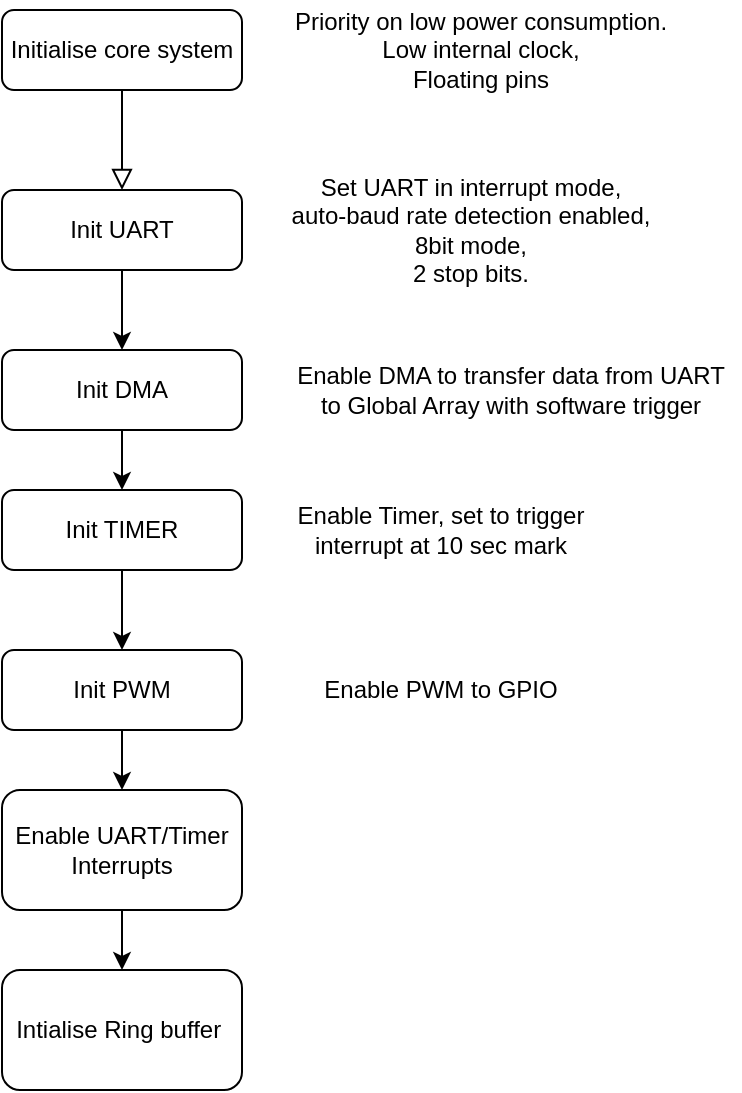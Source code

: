 <mxfile version="14.5.1" type="device" pages="3"><diagram id="C5RBs43oDa-KdzZeNtuy" name="Init"><mxGraphModel dx="782" dy="437" grid="1" gridSize="10" guides="1" tooltips="1" connect="1" arrows="1" fold="1" page="1" pageScale="1" pageWidth="827" pageHeight="1169" math="0" shadow="0"><root><mxCell id="WIyWlLk6GJQsqaUBKTNV-0"/><mxCell id="WIyWlLk6GJQsqaUBKTNV-1" parent="WIyWlLk6GJQsqaUBKTNV-0"/><mxCell id="WIyWlLk6GJQsqaUBKTNV-2" value="" style="rounded=0;html=1;jettySize=auto;orthogonalLoop=1;fontSize=11;endArrow=block;endFill=0;endSize=8;strokeWidth=1;shadow=0;labelBackgroundColor=none;edgeStyle=orthogonalEdgeStyle;" parent="WIyWlLk6GJQsqaUBKTNV-1" source="WIyWlLk6GJQsqaUBKTNV-3" edge="1"><mxGeometry relative="1" as="geometry"><mxPoint x="220" y="170" as="targetPoint"/></mxGeometry></mxCell><mxCell id="WIyWlLk6GJQsqaUBKTNV-3" value="Initialise core system" style="rounded=1;whiteSpace=wrap;html=1;fontSize=12;glass=0;strokeWidth=1;shadow=0;" parent="WIyWlLk6GJQsqaUBKTNV-1" vertex="1"><mxGeometry x="160" y="80" width="120" height="40" as="geometry"/></mxCell><mxCell id="fNFxK3prlRvdz3gn4YZW-1" value="" style="edgeStyle=orthogonalEdgeStyle;rounded=0;orthogonalLoop=1;jettySize=auto;html=1;" parent="WIyWlLk6GJQsqaUBKTNV-1" source="WIyWlLk6GJQsqaUBKTNV-7" target="WIyWlLk6GJQsqaUBKTNV-12" edge="1"><mxGeometry relative="1" as="geometry"/></mxCell><mxCell id="WIyWlLk6GJQsqaUBKTNV-7" value="Init UART" style="rounded=1;whiteSpace=wrap;html=1;fontSize=12;glass=0;strokeWidth=1;shadow=0;" parent="WIyWlLk6GJQsqaUBKTNV-1" vertex="1"><mxGeometry x="160" y="170" width="120" height="40" as="geometry"/></mxCell><mxCell id="fNFxK3prlRvdz3gn4YZW-9" value="" style="edgeStyle=orthogonalEdgeStyle;rounded=0;orthogonalLoop=1;jettySize=auto;html=1;" parent="WIyWlLk6GJQsqaUBKTNV-1" source="WIyWlLk6GJQsqaUBKTNV-11" target="fNFxK3prlRvdz3gn4YZW-8" edge="1"><mxGeometry relative="1" as="geometry"/></mxCell><mxCell id="WIyWlLk6GJQsqaUBKTNV-11" value="Init PWM" style="rounded=1;whiteSpace=wrap;html=1;fontSize=12;glass=0;strokeWidth=1;shadow=0;" parent="WIyWlLk6GJQsqaUBKTNV-1" vertex="1"><mxGeometry x="160" y="400" width="120" height="40" as="geometry"/></mxCell><mxCell id="fNFxK3prlRvdz3gn4YZW-4" value="" style="edgeStyle=orthogonalEdgeStyle;rounded=0;orthogonalLoop=1;jettySize=auto;html=1;" parent="WIyWlLk6GJQsqaUBKTNV-1" source="WIyWlLk6GJQsqaUBKTNV-12" target="fNFxK3prlRvdz3gn4YZW-3" edge="1"><mxGeometry relative="1" as="geometry"/></mxCell><mxCell id="WIyWlLk6GJQsqaUBKTNV-12" value="Init DMA" style="rounded=1;whiteSpace=wrap;html=1;fontSize=12;glass=0;strokeWidth=1;shadow=0;" parent="WIyWlLk6GJQsqaUBKTNV-1" vertex="1"><mxGeometry x="160" y="250" width="120" height="40" as="geometry"/></mxCell><mxCell id="fNFxK3prlRvdz3gn4YZW-0" value="Set UART in interrupt mode, &lt;br&gt;auto-baud rate detection enabled,&lt;br&gt;8bit mode,&lt;br&gt;2 stop bits." style="text;html=1;align=center;verticalAlign=middle;resizable=0;points=[];autosize=1;" parent="WIyWlLk6GJQsqaUBKTNV-1" vertex="1"><mxGeometry x="299" y="160" width="190" height="60" as="geometry"/></mxCell><mxCell id="fNFxK3prlRvdz3gn4YZW-2" value="Enable DMA to transfer data from UART &lt;br&gt;to Global Array with software trigger" style="text;html=1;align=center;verticalAlign=middle;resizable=0;points=[];autosize=1;" parent="WIyWlLk6GJQsqaUBKTNV-1" vertex="1"><mxGeometry x="299" y="255" width="230" height="30" as="geometry"/></mxCell><mxCell id="fNFxK3prlRvdz3gn4YZW-6" value="" style="edgeStyle=orthogonalEdgeStyle;rounded=0;orthogonalLoop=1;jettySize=auto;html=1;" parent="WIyWlLk6GJQsqaUBKTNV-1" source="fNFxK3prlRvdz3gn4YZW-3" target="WIyWlLk6GJQsqaUBKTNV-11" edge="1"><mxGeometry relative="1" as="geometry"/></mxCell><mxCell id="fNFxK3prlRvdz3gn4YZW-3" value="Init TIMER" style="rounded=1;whiteSpace=wrap;html=1;fontSize=12;glass=0;strokeWidth=1;shadow=0;" parent="WIyWlLk6GJQsqaUBKTNV-1" vertex="1"><mxGeometry x="160" y="320" width="120" height="40" as="geometry"/></mxCell><mxCell id="fNFxK3prlRvdz3gn4YZW-5" value="Enable Timer, set to trigger &lt;br&gt;interrupt at 10 sec mark" style="text;html=1;align=center;verticalAlign=middle;resizable=0;points=[];autosize=1;" parent="WIyWlLk6GJQsqaUBKTNV-1" vertex="1"><mxGeometry x="299" y="325" width="160" height="30" as="geometry"/></mxCell><mxCell id="fNFxK3prlRvdz3gn4YZW-7" value="Enable PWM to GPIO" style="text;html=1;align=center;verticalAlign=middle;resizable=0;points=[];autosize=1;" parent="WIyWlLk6GJQsqaUBKTNV-1" vertex="1"><mxGeometry x="314" y="410" width="130" height="20" as="geometry"/></mxCell><mxCell id="0LhBLO6fS6d11tV4kmb4-1" value="" style="edgeStyle=orthogonalEdgeStyle;rounded=0;orthogonalLoop=1;jettySize=auto;html=1;" parent="WIyWlLk6GJQsqaUBKTNV-1" source="fNFxK3prlRvdz3gn4YZW-8" target="0LhBLO6fS6d11tV4kmb4-0" edge="1"><mxGeometry relative="1" as="geometry"/></mxCell><mxCell id="fNFxK3prlRvdz3gn4YZW-8" value="Enable UART/Timer Interrupts" style="whiteSpace=wrap;html=1;rounded=1;shadow=0;strokeWidth=1;glass=0;" parent="WIyWlLk6GJQsqaUBKTNV-1" vertex="1"><mxGeometry x="160" y="470" width="120" height="60" as="geometry"/></mxCell><mxCell id="fNFxK3prlRvdz3gn4YZW-10" value="Priority on low power consumption.&lt;br&gt;Low internal clock,&lt;br&gt;Floating pins" style="text;html=1;align=center;verticalAlign=middle;resizable=0;points=[];autosize=1;" parent="WIyWlLk6GJQsqaUBKTNV-1" vertex="1"><mxGeometry x="299" y="75" width="200" height="50" as="geometry"/></mxCell><mxCell id="0LhBLO6fS6d11tV4kmb4-0" value="Intialise Ring buffer&amp;nbsp;" style="whiteSpace=wrap;html=1;rounded=1;shadow=0;strokeWidth=1;glass=0;" parent="WIyWlLk6GJQsqaUBKTNV-1" vertex="1"><mxGeometry x="160" y="560" width="120" height="60" as="geometry"/></mxCell></root></mxGraphModel></diagram><diagram id="z5GOvxE9oxGWejy6FZar" name="Receive Data"><mxGraphModel dx="782" dy="437" grid="1" gridSize="10" guides="1" tooltips="1" connect="1" arrows="1" fold="1" page="1" pageScale="1" pageWidth="850" pageHeight="1100" math="0" shadow="0"><root><mxCell id="PoPbTyny5GnzeyN9H5pb-0"/><mxCell id="PoPbTyny5GnzeyN9H5pb-1" parent="PoPbTyny5GnzeyN9H5pb-0"/><mxCell id="bvYtP8YUcMzV3thyIsc1-5" value="" style="edgeStyle=orthogonalEdgeStyle;rounded=0;orthogonalLoop=1;jettySize=auto;html=1;" parent="PoPbTyny5GnzeyN9H5pb-1" source="bvYtP8YUcMzV3thyIsc1-0" target="bvYtP8YUcMzV3thyIsc1-4" edge="1"><mxGeometry relative="1" as="geometry"/></mxCell><mxCell id="bvYtP8YUcMzV3thyIsc1-0" value="UART Receive Interrupt Triggered" style="rounded=1;whiteSpace=wrap;html=1;fontSize=12;glass=0;strokeWidth=1;shadow=0;" parent="PoPbTyny5GnzeyN9H5pb-1" vertex="1"><mxGeometry x="300" y="40" width="120" height="40" as="geometry"/></mxCell><mxCell id="bvYtP8YUcMzV3thyIsc1-1" value="Data arrives on bus" style="text;html=1;align=center;verticalAlign=middle;resizable=0;points=[];autosize=1;" parent="PoPbTyny5GnzeyN9H5pb-1" vertex="1"><mxGeometry x="450" y="50" width="120" height="20" as="geometry"/></mxCell><mxCell id="bvYtP8YUcMzV3thyIsc1-17" value="" style="edgeStyle=orthogonalEdgeStyle;rounded=0;orthogonalLoop=1;jettySize=auto;html=1;" parent="PoPbTyny5GnzeyN9H5pb-1" source="bvYtP8YUcMzV3thyIsc1-2" target="bvYtP8YUcMzV3thyIsc1-16" edge="1"><mxGeometry relative="1" as="geometry"/></mxCell><mxCell id="bvYtP8YUcMzV3thyIsc1-2" value="UART Receive Success Callback&amp;nbsp;" style="rounded=1;whiteSpace=wrap;html=1;fontSize=12;glass=0;strokeWidth=1;shadow=0;" parent="PoPbTyny5GnzeyN9H5pb-1" vertex="1"><mxGeometry x="300" y="210" width="120" height="40" as="geometry"/></mxCell><mxCell id="bvYtP8YUcMzV3thyIsc1-6" value="Yes" style="edgeStyle=orthogonalEdgeStyle;rounded=0;orthogonalLoop=1;jettySize=auto;html=1;" parent="PoPbTyny5GnzeyN9H5pb-1" source="bvYtP8YUcMzV3thyIsc1-4" target="bvYtP8YUcMzV3thyIsc1-2" edge="1"><mxGeometry relative="1" as="geometry"/></mxCell><mxCell id="bvYtP8YUcMzV3thyIsc1-11" value="No" style="edgeStyle=orthogonalEdgeStyle;rounded=0;orthogonalLoop=1;jettySize=auto;html=1;" parent="PoPbTyny5GnzeyN9H5pb-1" source="bvYtP8YUcMzV3thyIsc1-4" target="bvYtP8YUcMzV3thyIsc1-10" edge="1"><mxGeometry relative="1" as="geometry"/></mxCell><mxCell id="bvYtP8YUcMzV3thyIsc1-4" value="Receive success?" style="rhombus;whiteSpace=wrap;html=1;" parent="PoPbTyny5GnzeyN9H5pb-1" vertex="1"><mxGeometry x="320" y="100" width="80" height="80" as="geometry"/></mxCell><mxCell id="bvYtP8YUcMzV3thyIsc1-13" value="" style="edgeStyle=orthogonalEdgeStyle;rounded=0;orthogonalLoop=1;jettySize=auto;html=1;exitX=1;exitY=0.5;exitDx=0;exitDy=0;" parent="PoPbTyny5GnzeyN9H5pb-1" source="iotlVxkOs-c-WnsxJHn3-2" target="bvYtP8YUcMzV3thyIsc1-12" edge="1"><mxGeometry relative="1" as="geometry"/></mxCell><mxCell id="iotlVxkOs-c-WnsxJHn3-3" value="" style="edgeStyle=orthogonalEdgeStyle;rounded=0;orthogonalLoop=1;jettySize=auto;html=1;" parent="PoPbTyny5GnzeyN9H5pb-1" source="bvYtP8YUcMzV3thyIsc1-10" target="iotlVxkOs-c-WnsxJHn3-2" edge="1"><mxGeometry relative="1" as="geometry"/></mxCell><mxCell id="bvYtP8YUcMzV3thyIsc1-10" value="UART Receive Failure Callback" style="rounded=1;whiteSpace=wrap;html=1;fontSize=12;glass=0;strokeWidth=1;shadow=0;" parent="PoPbTyny5GnzeyN9H5pb-1" vertex="1"><mxGeometry x="430" y="120" width="120" height="40" as="geometry"/></mxCell><mxCell id="bvYtP8YUcMzV3thyIsc1-15" value="" style="edgeStyle=orthogonalEdgeStyle;rounded=0;orthogonalLoop=1;jettySize=auto;html=1;" parent="PoPbTyny5GnzeyN9H5pb-1" source="bvYtP8YUcMzV3thyIsc1-12" target="bvYtP8YUcMzV3thyIsc1-14" edge="1"><mxGeometry relative="1" as="geometry"/></mxCell><mxCell id="bvYtP8YUcMzV3thyIsc1-12" value="Set error code" style="rounded=1;whiteSpace=wrap;html=1;fontSize=12;glass=0;strokeWidth=1;shadow=0;" parent="PoPbTyny5GnzeyN9H5pb-1" vertex="1"><mxGeometry x="700" y="680" width="120" height="40" as="geometry"/></mxCell><mxCell id="bvYtP8YUcMzV3thyIsc1-14" value="Return 0" style="rounded=1;whiteSpace=wrap;html=1;fontSize=12;glass=0;strokeWidth=1;shadow=0;" parent="PoPbTyny5GnzeyN9H5pb-1" vertex="1"><mxGeometry x="700" y="770" width="120" height="40" as="geometry"/></mxCell><mxCell id="bvYtP8YUcMzV3thyIsc1-19" value="" style="edgeStyle=orthogonalEdgeStyle;rounded=0;orthogonalLoop=1;jettySize=auto;html=1;" parent="PoPbTyny5GnzeyN9H5pb-1" source="bvYtP8YUcMzV3thyIsc1-16" target="bvYtP8YUcMzV3thyIsc1-18" edge="1"><mxGeometry relative="1" as="geometry"/></mxCell><mxCell id="bvYtP8YUcMzV3thyIsc1-16" value="Perform CRC" style="rounded=1;whiteSpace=wrap;html=1;fontSize=12;glass=0;strokeWidth=1;shadow=0;" parent="PoPbTyny5GnzeyN9H5pb-1" vertex="1"><mxGeometry x="300" y="280" width="120" height="40" as="geometry"/></mxCell><mxCell id="bvYtP8YUcMzV3thyIsc1-21" value="No" style="edgeStyle=orthogonalEdgeStyle;rounded=0;orthogonalLoop=1;jettySize=auto;html=1;" parent="PoPbTyny5GnzeyN9H5pb-1" source="bvYtP8YUcMzV3thyIsc1-18" edge="1"><mxGeometry relative="1" as="geometry"><mxPoint x="460" y="390" as="targetPoint"/></mxGeometry></mxCell><mxCell id="bvYtP8YUcMzV3thyIsc1-29" value="Yes" style="edgeStyle=orthogonalEdgeStyle;rounded=0;orthogonalLoop=1;jettySize=auto;html=1;entryX=0.5;entryY=0;entryDx=0;entryDy=0;" parent="PoPbTyny5GnzeyN9H5pb-1" source="bvYtP8YUcMzV3thyIsc1-18" target="bvYtP8YUcMzV3thyIsc1-30" edge="1"><mxGeometry relative="1" as="geometry"><mxPoint x="360" y="460" as="targetPoint"/></mxGeometry></mxCell><mxCell id="bvYtP8YUcMzV3thyIsc1-18" value="CRC valid?" style="rhombus;whiteSpace=wrap;html=1;" parent="PoPbTyny5GnzeyN9H5pb-1" vertex="1"><mxGeometry x="320" y="350" width="80" height="80" as="geometry"/></mxCell><mxCell id="bvYtP8YUcMzV3thyIsc1-24" value="" style="edgeStyle=orthogonalEdgeStyle;rounded=0;orthogonalLoop=1;jettySize=auto;html=1;entryX=0.5;entryY=0;entryDx=0;entryDy=0;" parent="PoPbTyny5GnzeyN9H5pb-1" target="bvYtP8YUcMzV3thyIsc1-12" edge="1"><mxGeometry relative="1" as="geometry"><mxPoint x="580" y="390" as="sourcePoint"/></mxGeometry></mxCell><mxCell id="bvYtP8YUcMzV3thyIsc1-27" value="UART Transmit NACK" style="rounded=1;whiteSpace=wrap;html=1;fontSize=12;glass=0;strokeWidth=1;shadow=0;" parent="PoPbTyny5GnzeyN9H5pb-1" vertex="1"><mxGeometry x="460" y="370" width="120" height="40" as="geometry"/></mxCell><mxCell id="bvYtP8YUcMzV3thyIsc1-35" value="" style="edgeStyle=orthogonalEdgeStyle;rounded=0;orthogonalLoop=1;jettySize=auto;html=1;" parent="PoPbTyny5GnzeyN9H5pb-1" source="bvYtP8YUcMzV3thyIsc1-30" target="bvYtP8YUcMzV3thyIsc1-34" edge="1"><mxGeometry relative="1" as="geometry"/></mxCell><mxCell id="bvYtP8YUcMzV3thyIsc1-30" value="DMA Transfer to Ring Buffer" style="rounded=1;whiteSpace=wrap;html=1;fontSize=12;glass=0;strokeWidth=1;shadow=0;" parent="PoPbTyny5GnzeyN9H5pb-1" vertex="1"><mxGeometry x="300" y="470" width="120" height="40" as="geometry"/></mxCell><mxCell id="bvYtP8YUcMzV3thyIsc1-36" value="Yes" style="edgeStyle=orthogonalEdgeStyle;rounded=0;orthogonalLoop=1;jettySize=auto;html=1;entryX=0.5;entryY=0;entryDx=0;entryDy=0;" parent="PoPbTyny5GnzeyN9H5pb-1" source="bvYtP8YUcMzV3thyIsc1-34" target="bvYtP8YUcMzV3thyIsc1-40" edge="1"><mxGeometry relative="1" as="geometry"><mxPoint x="360" y="660" as="targetPoint"/></mxGeometry></mxCell><mxCell id="bvYtP8YUcMzV3thyIsc1-38" value="No" style="edgeStyle=orthogonalEdgeStyle;rounded=0;orthogonalLoop=1;jettySize=auto;html=1;" parent="PoPbTyny5GnzeyN9H5pb-1" source="bvYtP8YUcMzV3thyIsc1-34" target="bvYtP8YUcMzV3thyIsc1-37" edge="1"><mxGeometry relative="1" as="geometry"/></mxCell><mxCell id="bvYtP8YUcMzV3thyIsc1-34" value="DMA Transfer success?" style="rhombus;whiteSpace=wrap;html=1;" parent="PoPbTyny5GnzeyN9H5pb-1" vertex="1"><mxGeometry x="320" y="540" width="80" height="80" as="geometry"/></mxCell><mxCell id="bvYtP8YUcMzV3thyIsc1-42" value="" style="edgeStyle=orthogonalEdgeStyle;rounded=0;orthogonalLoop=1;jettySize=auto;html=1;entryX=0;entryY=0.5;entryDx=0;entryDy=0;" parent="PoPbTyny5GnzeyN9H5pb-1" source="bvYtP8YUcMzV3thyIsc1-37" target="bvYtP8YUcMzV3thyIsc1-41" edge="1"><mxGeometry relative="1" as="geometry"><mxPoint x="590" y="580.0" as="targetPoint"/></mxGeometry></mxCell><mxCell id="bvYtP8YUcMzV3thyIsc1-37" value="DMA Transfer Failure Callback" style="rounded=1;whiteSpace=wrap;html=1;fontSize=12;glass=0;strokeWidth=1;shadow=0;" parent="PoPbTyny5GnzeyN9H5pb-1" vertex="1"><mxGeometry x="440" y="560" width="120" height="40" as="geometry"/></mxCell><mxCell id="iotlVxkOs-c-WnsxJHn3-1" value="" style="edgeStyle=orthogonalEdgeStyle;rounded=0;orthogonalLoop=1;jettySize=auto;html=1;" parent="PoPbTyny5GnzeyN9H5pb-1" source="bvYtP8YUcMzV3thyIsc1-40" target="iotlVxkOs-c-WnsxJHn3-0" edge="1"><mxGeometry relative="1" as="geometry"/></mxCell><mxCell id="bvYtP8YUcMzV3thyIsc1-40" value="UART Transmit ACK" style="rounded=1;whiteSpace=wrap;html=1;fontSize=12;glass=0;strokeWidth=1;shadow=0;" parent="PoPbTyny5GnzeyN9H5pb-1" vertex="1"><mxGeometry x="300" y="680" width="120" height="40" as="geometry"/></mxCell><mxCell id="bvYtP8YUcMzV3thyIsc1-41" value="UART Transmit NACK" style="rounded=1;whiteSpace=wrap;html=1;fontSize=12;glass=0;strokeWidth=1;shadow=0;" parent="PoPbTyny5GnzeyN9H5pb-1" vertex="1"><mxGeometry x="600" y="560" width="120" height="40" as="geometry"/></mxCell><mxCell id="bvYtP8YUcMzV3thyIsc1-43" value="" style="edgeStyle=orthogonalEdgeStyle;rounded=0;orthogonalLoop=1;jettySize=auto;html=1;exitX=1;exitY=0.5;exitDx=0;exitDy=0;" parent="PoPbTyny5GnzeyN9H5pb-1" source="bvYtP8YUcMzV3thyIsc1-41" target="bvYtP8YUcMzV3thyIsc1-12" edge="1"><mxGeometry relative="1" as="geometry"><mxPoint x="570" y="650.0" as="sourcePoint"/><mxPoint x="600" y="650.0" as="targetPoint"/></mxGeometry></mxCell><mxCell id="iotlVxkOs-c-WnsxJHn3-5" value="" style="edgeStyle=orthogonalEdgeStyle;rounded=0;orthogonalLoop=1;jettySize=auto;html=1;" parent="PoPbTyny5GnzeyN9H5pb-1" source="iotlVxkOs-c-WnsxJHn3-0" target="iotlVxkOs-c-WnsxJHn3-4" edge="1"><mxGeometry relative="1" as="geometry"/></mxCell><mxCell id="iotlVxkOs-c-WnsxJHn3-0" value="UART Transmit Success Callback" style="rounded=1;whiteSpace=wrap;html=1;fontSize=12;glass=0;strokeWidth=1;shadow=0;" parent="PoPbTyny5GnzeyN9H5pb-1" vertex="1"><mxGeometry x="300" y="760" width="120" height="40" as="geometry"/></mxCell><mxCell id="iotlVxkOs-c-WnsxJHn3-2" value="UART Transmit NACK" style="rounded=1;whiteSpace=wrap;html=1;fontSize=12;glass=0;strokeWidth=1;shadow=0;" parent="PoPbTyny5GnzeyN9H5pb-1" vertex="1"><mxGeometry x="590" y="120" width="120" height="40" as="geometry"/></mxCell><mxCell id="iotlVxkOs-c-WnsxJHn3-4" value="Return 1" style="rounded=1;whiteSpace=wrap;html=1;fontSize=12;glass=0;strokeWidth=1;shadow=0;" parent="PoPbTyny5GnzeyN9H5pb-1" vertex="1"><mxGeometry x="300" y="830" width="120" height="40" as="geometry"/></mxCell></root></mxGraphModel></diagram><diagram id="NV0AXyTH2c6atrR2HW_r" name="Main"><mxGraphModel dx="782" dy="437" grid="1" gridSize="10" guides="1" tooltips="1" connect="1" arrows="1" fold="1" page="1" pageScale="1" pageWidth="850" pageHeight="1100" math="0" shadow="0"><root><mxCell id="OW6c3vYPkjtHU0r8Vubb-0"/><mxCell id="OW6c3vYPkjtHU0r8Vubb-1" parent="OW6c3vYPkjtHU0r8Vubb-0"/><mxCell id="i8jqcb4h9BeHrwFSFc7t-2" value="" style="edgeStyle=orthogonalEdgeStyle;rounded=0;orthogonalLoop=1;jettySize=auto;html=1;" edge="1" parent="OW6c3vYPkjtHU0r8Vubb-1" source="i8jqcb4h9BeHrwFSFc7t-0"><mxGeometry relative="1" as="geometry"><mxPoint x="390" y="200" as="targetPoint"/></mxGeometry></mxCell><mxCell id="i8jqcb4h9BeHrwFSFc7t-0" value="Main Loop" style="rounded=1;whiteSpace=wrap;html=1;fontSize=12;glass=0;strokeWidth=1;shadow=0;" vertex="1" parent="OW6c3vYPkjtHU0r8Vubb-1"><mxGeometry x="330" y="80" width="120" height="40" as="geometry"/></mxCell><mxCell id="i8jqcb4h9BeHrwFSFc7t-3" value="My ring buffer has 3 defining variables:&lt;br&gt;num_pending - No. of units of Data still to be processed&lt;br&gt;write_index - Where new data will be added to buffer&lt;br&gt;read_index - Where data will be taken from for operations" style="text;html=1;align=center;verticalAlign=middle;resizable=0;points=[];autosize=1;" vertex="1" parent="OW6c3vYPkjtHU0r8Vubb-1"><mxGeometry x="470" y="70" width="320" height="60" as="geometry"/></mxCell><mxCell id="i8jqcb4h9BeHrwFSFc7t-9" value="No" style="edgeStyle=orthogonalEdgeStyle;rounded=0;orthogonalLoop=1;jettySize=auto;html=1;" edge="1" parent="OW6c3vYPkjtHU0r8Vubb-1" source="i8jqcb4h9BeHrwFSFc7t-4"><mxGeometry x="-0.6" relative="1" as="geometry"><mxPoint x="390" y="350" as="targetPoint"/><mxPoint as="offset"/></mxGeometry></mxCell><mxCell id="i8jqcb4h9BeHrwFSFc7t-4" value="num_pending == 0?" style="rhombus;whiteSpace=wrap;html=1;" vertex="1" parent="OW6c3vYPkjtHU0r8Vubb-1"><mxGeometry x="330" y="200" width="120" height="100" as="geometry"/></mxCell><mxCell id="i8jqcb4h9BeHrwFSFc7t-5" value="Yes" style="edgeStyle=orthogonalEdgeStyle;rounded=0;orthogonalLoop=1;jettySize=auto;html=1;exitX=1;exitY=0.5;exitDx=0;exitDy=0;entryX=0.5;entryY=0;entryDx=0;entryDy=0;" edge="1" parent="OW6c3vYPkjtHU0r8Vubb-1" source="i8jqcb4h9BeHrwFSFc7t-4" target="i8jqcb4h9BeHrwFSFc7t-4"><mxGeometry x="-0.565" relative="1" as="geometry"><mxPoint x="400" y="130" as="sourcePoint"/><mxPoint x="400" y="210" as="targetPoint"/><Array as="points"><mxPoint x="470" y="250"/><mxPoint x="470" y="160"/><mxPoint x="390" y="160"/></Array><mxPoint as="offset"/></mxGeometry></mxCell><mxCell id="i8jqcb4h9BeHrwFSFc7t-10" value="blink_complete is a flag that tracks if the &lt;br&gt;current led blinking operation has completed or not&amp;nbsp;" style="text;html=1;align=center;verticalAlign=middle;resizable=0;points=[];autosize=1;" vertex="1" parent="OW6c3vYPkjtHU0r8Vubb-1"><mxGeometry x="490" y="350" width="290" height="30" as="geometry"/></mxCell><mxCell id="i8jqcb4h9BeHrwFSFc7t-12" value="Yes" style="edgeStyle=orthogonalEdgeStyle;rounded=0;orthogonalLoop=1;jettySize=auto;html=1;entryX=0.5;entryY=0;entryDx=0;entryDy=0;" edge="1" parent="OW6c3vYPkjtHU0r8Vubb-1" source="i8jqcb4h9BeHrwFSFc7t-11" target="i8jqcb4h9BeHrwFSFc7t-11"><mxGeometry x="-0.304" relative="1" as="geometry"><mxPoint x="470" y="300" as="targetPoint"/><Array as="points"><mxPoint x="470" y="400"/><mxPoint x="470" y="330"/><mxPoint x="390" y="330"/></Array><mxPoint as="offset"/></mxGeometry></mxCell><mxCell id="i8jqcb4h9BeHrwFSFc7t-15" value="No" style="edgeStyle=orthogonalEdgeStyle;rounded=0;orthogonalLoop=1;jettySize=auto;html=1;" edge="1" parent="OW6c3vYPkjtHU0r8Vubb-1" source="i8jqcb4h9BeHrwFSFc7t-11" target="R8rM-HdjWMqk8aGuz4MR-24"><mxGeometry relative="1" as="geometry"/></mxCell><mxCell id="i8jqcb4h9BeHrwFSFc7t-11" value="blink_complete == 0 | transmit_complete == 0?" style="rhombus;whiteSpace=wrap;html=1;" vertex="1" parent="OW6c3vYPkjtHU0r8Vubb-1"><mxGeometry x="330" y="350" width="120" height="100" as="geometry"/></mxCell><mxCell id="i8jqcb4h9BeHrwFSFc7t-17" value="" style="edgeStyle=orthogonalEdgeStyle;rounded=0;orthogonalLoop=1;jettySize=auto;html=1;" edge="1" parent="OW6c3vYPkjtHU0r8Vubb-1" source="i8jqcb4h9BeHrwFSFc7t-14" target="i8jqcb4h9BeHrwFSFc7t-16"><mxGeometry relative="1" as="geometry"/></mxCell><mxCell id="i8jqcb4h9BeHrwFSFc7t-14" value="Load next unit of data into PWM Duty cycle Register" style="rounded=1;whiteSpace=wrap;html=1;fontSize=12;glass=0;strokeWidth=1;shadow=0;" vertex="1" parent="OW6c3vYPkjtHU0r8Vubb-1"><mxGeometry x="330" y="600" width="120" height="50" as="geometry"/></mxCell><mxCell id="i8jqcb4h9BeHrwFSFc7t-19" value="" style="edgeStyle=orthogonalEdgeStyle;rounded=0;orthogonalLoop=1;jettySize=auto;html=1;" edge="1" parent="OW6c3vYPkjtHU0r8Vubb-1" source="i8jqcb4h9BeHrwFSFc7t-16" target="i8jqcb4h9BeHrwFSFc7t-18"><mxGeometry relative="1" as="geometry"/></mxCell><mxCell id="i8jqcb4h9BeHrwFSFc7t-16" value="Enable PWM" style="rounded=1;whiteSpace=wrap;html=1;fontSize=12;glass=0;strokeWidth=1;shadow=0;" vertex="1" parent="OW6c3vYPkjtHU0r8Vubb-1"><mxGeometry x="330" y="720" width="120" height="50" as="geometry"/></mxCell><mxCell id="ux0tK_L47NXtyx1Olcjk-3" value="" style="edgeStyle=orthogonalEdgeStyle;rounded=0;orthogonalLoop=1;jettySize=auto;html=1;" edge="1" parent="OW6c3vYPkjtHU0r8Vubb-1" source="i8jqcb4h9BeHrwFSFc7t-18" target="ux0tK_L47NXtyx1Olcjk-2"><mxGeometry relative="1" as="geometry"/></mxCell><mxCell id="i8jqcb4h9BeHrwFSFc7t-18" value="Start timer from 0" style="rounded=1;whiteSpace=wrap;html=1;fontSize=12;glass=0;strokeWidth=1;shadow=0;" vertex="1" parent="OW6c3vYPkjtHU0r8Vubb-1"><mxGeometry x="330" y="790" width="120" height="50" as="geometry"/></mxCell><mxCell id="i8jqcb4h9BeHrwFSFc7t-23" value="" style="edgeStyle=orthogonalEdgeStyle;rounded=0;orthogonalLoop=1;jettySize=auto;html=1;entryX=0.5;entryY=0;entryDx=0;entryDy=0;" edge="1" parent="OW6c3vYPkjtHU0r8Vubb-1" source="i8jqcb4h9BeHrwFSFc7t-20" target="3ISVhR9QRTK5-gs7HTj9-0"><mxGeometry relative="1" as="geometry"/></mxCell><mxCell id="i8jqcb4h9BeHrwFSFc7t-20" value="Timer interrupt occurred at 10 sec since timer start" style="rounded=1;whiteSpace=wrap;html=1;fontSize=12;glass=0;strokeWidth=1;shadow=0;" vertex="1" parent="OW6c3vYPkjtHU0r8Vubb-1"><mxGeometry x="30" y="560" width="120" height="50" as="geometry"/></mxCell><mxCell id="i8jqcb4h9BeHrwFSFc7t-25" value="" style="edgeStyle=orthogonalEdgeStyle;rounded=0;orthogonalLoop=1;jettySize=auto;html=1;entryX=0.5;entryY=0;entryDx=0;entryDy=0;" edge="1" parent="OW6c3vYPkjtHU0r8Vubb-1" source="i8jqcb4h9BeHrwFSFc7t-22" target="ux0tK_L47NXtyx1Olcjk-0"><mxGeometry relative="1" as="geometry"><mxPoint x="90" y="810" as="targetPoint"/></mxGeometry></mxCell><mxCell id="i8jqcb4h9BeHrwFSFc7t-22" value="Set blink_complete flag" style="rounded=1;whiteSpace=wrap;html=1;fontSize=12;glass=0;strokeWidth=1;shadow=0;" vertex="1" parent="OW6c3vYPkjtHU0r8Vubb-1"><mxGeometry x="30" y="720" width="120" height="50" as="geometry"/></mxCell><mxCell id="3ISVhR9QRTK5-gs7HTj9-1" value="" style="edgeStyle=orthogonalEdgeStyle;rounded=0;orthogonalLoop=1;jettySize=auto;html=1;" edge="1" parent="OW6c3vYPkjtHU0r8Vubb-1" source="3ISVhR9QRTK5-gs7HTj9-0" target="i8jqcb4h9BeHrwFSFc7t-22"><mxGeometry relative="1" as="geometry"/></mxCell><mxCell id="3ISVhR9QRTK5-gs7HTj9-0" value="TIMER Complete Callback" style="rounded=1;whiteSpace=wrap;html=1;fontSize=12;glass=0;strokeWidth=1;shadow=0;" vertex="1" parent="OW6c3vYPkjtHU0r8Vubb-1"><mxGeometry x="30" y="640" width="120" height="50" as="geometry"/></mxCell><mxCell id="ux0tK_L47NXtyx1Olcjk-0" value="Return" style="rounded=1;whiteSpace=wrap;html=1;fontSize=12;glass=0;strokeWidth=1;shadow=0;" vertex="1" parent="OW6c3vYPkjtHU0r8Vubb-1"><mxGeometry x="30" y="840" width="120" height="50" as="geometry"/></mxCell><mxCell id="ux0tK_L47NXtyx1Olcjk-5" value="" style="edgeStyle=orthogonalEdgeStyle;rounded=0;orthogonalLoop=1;jettySize=auto;html=1;" edge="1" parent="OW6c3vYPkjtHU0r8Vubb-1" source="ux0tK_L47NXtyx1Olcjk-2" target="ux0tK_L47NXtyx1Olcjk-4"><mxGeometry relative="1" as="geometry"/></mxCell><mxCell id="ux0tK_L47NXtyx1Olcjk-2" value="Check if Data is multiple of 4. Set valid_multiple accrodingly" style="rounded=1;whiteSpace=wrap;html=1;fontSize=12;glass=0;strokeWidth=1;shadow=0;" vertex="1" parent="OW6c3vYPkjtHU0r8Vubb-1"><mxGeometry x="325" y="880" width="130" height="60" as="geometry"/></mxCell><mxCell id="ux0tK_L47NXtyx1Olcjk-9" value="" style="edgeStyle=orthogonalEdgeStyle;rounded=0;orthogonalLoop=1;jettySize=auto;html=1;" edge="1" parent="OW6c3vYPkjtHU0r8Vubb-1" source="ux0tK_L47NXtyx1Olcjk-4" target="ux0tK_L47NXtyx1Olcjk-8"><mxGeometry relative="1" as="geometry"/></mxCell><mxCell id="ux0tK_L47NXtyx1Olcjk-4" value="Check if Data is multiple of 7. Set valid_multiple accordingly" style="rounded=1;whiteSpace=wrap;html=1;fontSize=12;glass=0;strokeWidth=1;shadow=0;" vertex="1" parent="OW6c3vYPkjtHU0r8Vubb-1"><mxGeometry x="325" y="960" width="130" height="70" as="geometry"/></mxCell><mxCell id="ux0tK_L47NXtyx1Olcjk-15" value="" style="edgeStyle=orthogonalEdgeStyle;rounded=0;orthogonalLoop=1;jettySize=auto;html=1;" edge="1" parent="OW6c3vYPkjtHU0r8Vubb-1" source="ux0tK_L47NXtyx1Olcjk-8" target="ux0tK_L47NXtyx1Olcjk-14"><mxGeometry relative="1" as="geometry"/></mxCell><mxCell id="ux0tK_L47NXtyx1Olcjk-8" value="switch case: valid_multiple == ?" style="rounded=1;whiteSpace=wrap;html=1;fontSize=12;glass=0;strokeWidth=1;shadow=0;" vertex="1" parent="OW6c3vYPkjtHU0r8Vubb-1"><mxGeometry x="330" y="1050" width="120" height="50" as="geometry"/></mxCell><mxCell id="ux0tK_L47NXtyx1Olcjk-10" value="valid_multiple reserves 0th bit for multiple of 4.&lt;br&gt;set if multiple of 4 is found, else cleared" style="text;html=1;align=center;verticalAlign=middle;resizable=0;points=[];autosize=1;" vertex="1" parent="OW6c3vYPkjtHU0r8Vubb-1"><mxGeometry x="480" y="885" width="260" height="30" as="geometry"/></mxCell><mxCell id="ux0tK_L47NXtyx1Olcjk-11" value="valid_multiple reserves 1st bit for multiple of 7.&lt;br&gt;set if multiple of 7 is found, else cleared" style="text;html=1;align=center;verticalAlign=middle;resizable=0;points=[];autosize=1;" vertex="1" parent="OW6c3vYPkjtHU0r8Vubb-1"><mxGeometry x="480" y="980" width="260" height="30" as="geometry"/></mxCell><mxCell id="ux0tK_L47NXtyx1Olcjk-18" value="No" style="edgeStyle=orthogonalEdgeStyle;rounded=0;orthogonalLoop=1;jettySize=auto;html=1;" edge="1" parent="OW6c3vYPkjtHU0r8Vubb-1" source="ux0tK_L47NXtyx1Olcjk-14" target="ux0tK_L47NXtyx1Olcjk-17"><mxGeometry relative="1" as="geometry"/></mxCell><mxCell id="ux0tK_L47NXtyx1Olcjk-23" value="Yes" style="edgeStyle=orthogonalEdgeStyle;rounded=0;orthogonalLoop=1;jettySize=auto;html=1;" edge="1" parent="OW6c3vYPkjtHU0r8Vubb-1" source="ux0tK_L47NXtyx1Olcjk-14" target="ux0tK_L47NXtyx1Olcjk-16"><mxGeometry relative="1" as="geometry"/></mxCell><mxCell id="ux0tK_L47NXtyx1Olcjk-14" value="Case 0b01" style="rhombus;whiteSpace=wrap;html=1;" vertex="1" parent="OW6c3vYPkjtHU0r8Vubb-1"><mxGeometry x="330" y="1130" width="120" height="100" as="geometry"/></mxCell><mxCell id="R8rM-HdjWMqk8aGuz4MR-7" value="" style="edgeStyle=orthogonalEdgeStyle;rounded=0;orthogonalLoop=1;jettySize=auto;html=1;" edge="1" parent="OW6c3vYPkjtHU0r8Vubb-1" source="ux0tK_L47NXtyx1Olcjk-16" target="R8rM-HdjWMqk8aGuz4MR-6"><mxGeometry relative="1" as="geometry"/></mxCell><mxCell id="ux0tK_L47NXtyx1Olcjk-16" value="transmit_buffer[] = &quot;CPDM&quot;" style="rounded=1;whiteSpace=wrap;html=1;fontSize=12;glass=0;strokeWidth=1;shadow=0;" vertex="1" parent="OW6c3vYPkjtHU0r8Vubb-1"><mxGeometry x="500" y="1155" width="120" height="50" as="geometry"/></mxCell><mxCell id="ux0tK_L47NXtyx1Olcjk-20" value="No" style="edgeStyle=orthogonalEdgeStyle;rounded=0;orthogonalLoop=1;jettySize=auto;html=1;" edge="1" parent="OW6c3vYPkjtHU0r8Vubb-1" source="ux0tK_L47NXtyx1Olcjk-17" target="ux0tK_L47NXtyx1Olcjk-19"><mxGeometry relative="1" as="geometry"/></mxCell><mxCell id="R8rM-HdjWMqk8aGuz4MR-3" value="Yes" style="edgeStyle=orthogonalEdgeStyle;rounded=0;orthogonalLoop=1;jettySize=auto;html=1;" edge="1" parent="OW6c3vYPkjtHU0r8Vubb-1" source="ux0tK_L47NXtyx1Olcjk-17" target="R8rM-HdjWMqk8aGuz4MR-0"><mxGeometry relative="1" as="geometry"/></mxCell><mxCell id="ux0tK_L47NXtyx1Olcjk-17" value="Case 0b10" style="rhombus;whiteSpace=wrap;html=1;" vertex="1" parent="OW6c3vYPkjtHU0r8Vubb-1"><mxGeometry x="330" y="1260" width="120" height="100" as="geometry"/></mxCell><mxCell id="ux0tK_L47NXtyx1Olcjk-22" value="No" style="edgeStyle=orthogonalEdgeStyle;rounded=0;orthogonalLoop=1;jettySize=auto;html=1;" edge="1" parent="OW6c3vYPkjtHU0r8Vubb-1" source="ux0tK_L47NXtyx1Olcjk-19" target="ux0tK_L47NXtyx1Olcjk-21"><mxGeometry relative="1" as="geometry"/></mxCell><mxCell id="R8rM-HdjWMqk8aGuz4MR-4" value="Yes" style="edgeStyle=orthogonalEdgeStyle;rounded=0;orthogonalLoop=1;jettySize=auto;html=1;" edge="1" parent="OW6c3vYPkjtHU0r8Vubb-1" source="ux0tK_L47NXtyx1Olcjk-19" target="R8rM-HdjWMqk8aGuz4MR-1"><mxGeometry relative="1" as="geometry"/></mxCell><mxCell id="ux0tK_L47NXtyx1Olcjk-19" value="Case 0b11" style="rhombus;whiteSpace=wrap;html=1;" vertex="1" parent="OW6c3vYPkjtHU0r8Vubb-1"><mxGeometry x="330" y="1400" width="120" height="100" as="geometry"/></mxCell><mxCell id="R8rM-HdjWMqk8aGuz4MR-5" value="Yes" style="edgeStyle=orthogonalEdgeStyle;rounded=0;orthogonalLoop=1;jettySize=auto;html=1;" edge="1" parent="OW6c3vYPkjtHU0r8Vubb-1" source="ux0tK_L47NXtyx1Olcjk-21" target="R8rM-HdjWMqk8aGuz4MR-2"><mxGeometry relative="1" as="geometry"/></mxCell><mxCell id="ux0tK_L47NXtyx1Olcjk-21" value="Case 0b00" style="rhombus;whiteSpace=wrap;html=1;" vertex="1" parent="OW6c3vYPkjtHU0r8Vubb-1"><mxGeometry x="330" y="1540" width="120" height="100" as="geometry"/></mxCell><mxCell id="R8rM-HdjWMqk8aGuz4MR-0" value="transmit_buffer[] = &quot;IISc&quot;" style="rounded=1;whiteSpace=wrap;html=1;fontSize=12;glass=0;strokeWidth=1;shadow=0;" vertex="1" parent="OW6c3vYPkjtHU0r8Vubb-1"><mxGeometry x="500" y="1285" width="120" height="50" as="geometry"/></mxCell><mxCell id="R8rM-HdjWMqk8aGuz4MR-1" value="transmit_buffer[] = &quot;CPDM IISc&quot;" style="rounded=1;whiteSpace=wrap;html=1;fontSize=12;glass=0;strokeWidth=1;shadow=0;" vertex="1" parent="OW6c3vYPkjtHU0r8Vubb-1"><mxGeometry x="500" y="1425" width="120" height="50" as="geometry"/></mxCell><mxCell id="R8rM-HdjWMqk8aGuz4MR-2" value="transmit_buffer[] = Number Received from PC" style="rounded=1;whiteSpace=wrap;html=1;fontSize=12;glass=0;strokeWidth=1;shadow=0;" vertex="1" parent="OW6c3vYPkjtHU0r8Vubb-1"><mxGeometry x="500" y="1565" width="120" height="50" as="geometry"/></mxCell><mxCell id="R8rM-HdjWMqk8aGuz4MR-12" value="" style="edgeStyle=orthogonalEdgeStyle;rounded=0;orthogonalLoop=1;jettySize=auto;html=1;" edge="1" parent="OW6c3vYPkjtHU0r8Vubb-1" source="R8rM-HdjWMqk8aGuz4MR-6" target="R8rM-HdjWMqk8aGuz4MR-11"><mxGeometry relative="1" as="geometry"/></mxCell><mxCell id="R8rM-HdjWMqk8aGuz4MR-6" value="Generate CRC16" style="rounded=1;whiteSpace=wrap;html=1;fontSize=12;glass=0;strokeWidth=1;shadow=0;" vertex="1" parent="OW6c3vYPkjtHU0r8Vubb-1"><mxGeometry x="660" y="1640" width="120" height="50" as="geometry"/></mxCell><mxCell id="R8rM-HdjWMqk8aGuz4MR-8" value="" style="edgeStyle=orthogonalEdgeStyle;rounded=0;orthogonalLoop=1;jettySize=auto;html=1;exitX=1;exitY=0.5;exitDx=0;exitDy=0;entryX=0.5;entryY=0;entryDx=0;entryDy=0;" edge="1" parent="OW6c3vYPkjtHU0r8Vubb-1" source="R8rM-HdjWMqk8aGuz4MR-0" target="R8rM-HdjWMqk8aGuz4MR-6"><mxGeometry relative="1" as="geometry"><mxPoint x="630" y="1190" as="sourcePoint"/><mxPoint x="730" y="1650" as="targetPoint"/></mxGeometry></mxCell><mxCell id="R8rM-HdjWMqk8aGuz4MR-9" value="" style="edgeStyle=orthogonalEdgeStyle;rounded=0;orthogonalLoop=1;jettySize=auto;html=1;exitX=1;exitY=0.5;exitDx=0;exitDy=0;entryX=0.5;entryY=0;entryDx=0;entryDy=0;" edge="1" parent="OW6c3vYPkjtHU0r8Vubb-1" source="R8rM-HdjWMqk8aGuz4MR-1" target="R8rM-HdjWMqk8aGuz4MR-6"><mxGeometry relative="1" as="geometry"><mxPoint x="640" y="1200" as="sourcePoint"/><mxPoint x="740" y="1660" as="targetPoint"/></mxGeometry></mxCell><mxCell id="R8rM-HdjWMqk8aGuz4MR-10" value="" style="edgeStyle=orthogonalEdgeStyle;rounded=0;orthogonalLoop=1;jettySize=auto;html=1;exitX=1;exitY=0.5;exitDx=0;exitDy=0;entryX=0.5;entryY=0;entryDx=0;entryDy=0;" edge="1" parent="OW6c3vYPkjtHU0r8Vubb-1" source="R8rM-HdjWMqk8aGuz4MR-2" target="R8rM-HdjWMqk8aGuz4MR-6"><mxGeometry relative="1" as="geometry"><mxPoint x="650" y="1210" as="sourcePoint"/><mxPoint x="750" y="1670" as="targetPoint"/></mxGeometry></mxCell><mxCell id="R8rM-HdjWMqk8aGuz4MR-15" value="" style="edgeStyle=orthogonalEdgeStyle;rounded=0;orthogonalLoop=1;jettySize=auto;html=1;" edge="1" parent="OW6c3vYPkjtHU0r8Vubb-1" source="R8rM-HdjWMqk8aGuz4MR-11" target="R8rM-HdjWMqk8aGuz4MR-14"><mxGeometry relative="1" as="geometry"/></mxCell><mxCell id="R8rM-HdjWMqk8aGuz4MR-11" value="UART Transmit" style="rounded=1;whiteSpace=wrap;html=1;fontSize=12;glass=0;strokeWidth=1;shadow=0;" vertex="1" parent="OW6c3vYPkjtHU0r8Vubb-1"><mxGeometry x="660" y="1720" width="120" height="50" as="geometry"/></mxCell><mxCell id="R8rM-HdjWMqk8aGuz4MR-13" value="transmit_complete is a flag that tracks if the &lt;br&gt;current data has been processed and&amp;nbsp;&lt;br&gt;response sent back to pc has completed.&amp;nbsp;" style="text;html=1;align=center;verticalAlign=middle;resizable=0;points=[];autosize=1;" vertex="1" parent="OW6c3vYPkjtHU0r8Vubb-1"><mxGeometry x="510" y="390" width="250" height="50" as="geometry"/></mxCell><mxCell id="R8rM-HdjWMqk8aGuz4MR-22" value="" style="edgeStyle=orthogonalEdgeStyle;rounded=0;orthogonalLoop=1;jettySize=auto;html=1;" edge="1" parent="OW6c3vYPkjtHU0r8Vubb-1" source="R8rM-HdjWMqk8aGuz4MR-14" target="R8rM-HdjWMqk8aGuz4MR-21"><mxGeometry relative="1" as="geometry"/></mxCell><mxCell id="R8rM-HdjWMqk8aGuz4MR-14" value="Transmit Complete Callback" style="rounded=1;whiteSpace=wrap;html=1;fontSize=12;glass=0;strokeWidth=1;shadow=0;" vertex="1" parent="OW6c3vYPkjtHU0r8Vubb-1"><mxGeometry x="660" y="1800" width="120" height="50" as="geometry"/></mxCell><mxCell id="R8rM-HdjWMqk8aGuz4MR-20" value="" style="edgeStyle=orthogonalEdgeStyle;rounded=0;orthogonalLoop=1;jettySize=auto;html=1;exitX=0;exitY=0.5;exitDx=0;exitDy=0;entryX=0;entryY=0.5;entryDx=0;entryDy=0;" edge="1" parent="OW6c3vYPkjtHU0r8Vubb-1" source="R8rM-HdjWMqk8aGuz4MR-21" target="i8jqcb4h9BeHrwFSFc7t-0"><mxGeometry relative="1" as="geometry"><mxPoint x="300" y="1665" as="sourcePoint"/><mxPoint x="300" y="1710" as="targetPoint"/><Array as="points"><mxPoint x="270" y="1825"/><mxPoint x="270" y="100"/></Array></mxGeometry></mxCell><mxCell id="R8rM-HdjWMqk8aGuz4MR-21" value="transmit_complete = 1" style="rounded=1;whiteSpace=wrap;html=1;fontSize=12;glass=0;strokeWidth=1;shadow=0;" vertex="1" parent="OW6c3vYPkjtHU0r8Vubb-1"><mxGeometry x="480" y="1800" width="130" height="50" as="geometry"/></mxCell><mxCell id="R8rM-HdjWMqk8aGuz4MR-25" value="" style="edgeStyle=orthogonalEdgeStyle;rounded=0;orthogonalLoop=1;jettySize=auto;html=1;" edge="1" parent="OW6c3vYPkjtHU0r8Vubb-1" source="R8rM-HdjWMqk8aGuz4MR-24" target="i8jqcb4h9BeHrwFSFc7t-14"><mxGeometry relative="1" as="geometry"/></mxCell><mxCell id="R8rM-HdjWMqk8aGuz4MR-24" value="num_pending -= 1" style="rounded=1;whiteSpace=wrap;html=1;fontSize=12;glass=0;strokeWidth=1;shadow=0;" vertex="1" parent="OW6c3vYPkjtHU0r8Vubb-1"><mxGeometry x="320" y="510" width="140" height="50" as="geometry"/></mxCell></root></mxGraphModel></diagram></mxfile>